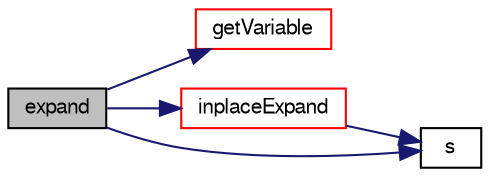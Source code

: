 digraph "expand"
{
  bgcolor="transparent";
  edge [fontname="FreeSans",fontsize="10",labelfontname="FreeSans",labelfontsize="10"];
  node [fontname="FreeSans",fontsize="10",shape=record];
  rankdir="LR";
  Node66 [label="expand",height=0.2,width=0.4,color="black", fillcolor="grey75", style="filled", fontcolor="black"];
  Node66 -> Node67 [color="midnightblue",fontsize="10",style="solid",fontname="FreeSans"];
  Node67 [label="getVariable",height=0.2,width=0.4,color="red",URL="$a21166.html#a0b683838814d3a93044a72f190d693ed",tooltip="Get dictionary or (optionally) environment variable. "];
  Node66 -> Node375 [color="midnightblue",fontsize="10",style="solid",fontname="FreeSans"];
  Node375 [label="inplaceExpand",height=0.2,width=0.4,color="red",URL="$a21166.html#adf940b7b0788929e0e11ea44e7f9c1bb",tooltip="Inplace expand occurences of variables according to the mapping. "];
  Node375 -> Node377 [color="midnightblue",fontsize="10",style="solid",fontname="FreeSans"];
  Node377 [label="s",height=0.2,width=0.4,color="black",URL="$a18905.html#abb9c4233033fad2ad0206cd4adad3b9f"];
  Node66 -> Node377 [color="midnightblue",fontsize="10",style="solid",fontname="FreeSans"];
}
